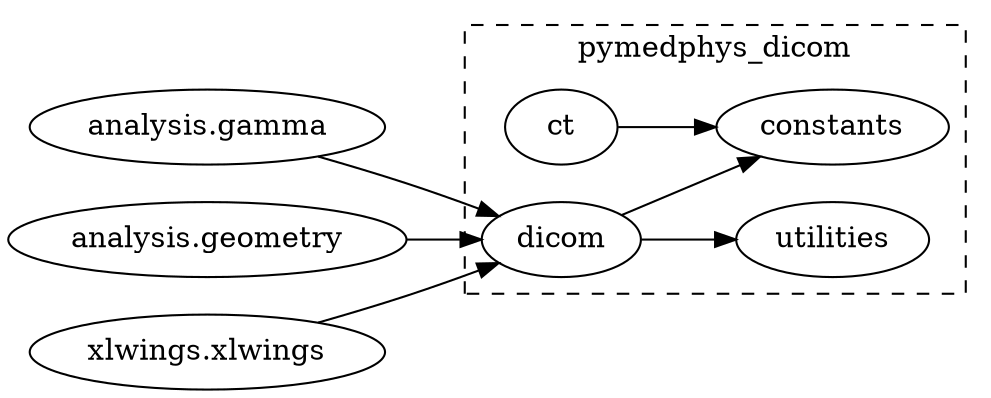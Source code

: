 strict digraph {
	graph [rankdir=LR];
	{
		graph [rank=same];
		"pymedphys_analysis.gamma"		 [URL="#pymedphys-analysis-gamma",
			label="analysis.gamma"];
		"pymedphys_analysis.geometry"		 [URL="#pymedphys-analysis-geometry",
			label="analysis.geometry"];
		"pymedphys_xlwings.xlwings"		 [URL="#pymedphys-xlwings-xlwings",
			label="xlwings.xlwings"];
	}
	subgraph cluster_0 {
		graph [URL="#pymedphys-dicom",
			label=pymedphys_dicom,
			style=dashed
		];
		{
			graph [rank=same];
			"pymedphys_dicom.constants"			 [URL="#pymedphys-dicom-constants",
				label=constants];
			"pymedphys_dicom.utilities"			 [URL="#pymedphys-dicom-utilities",
				label=utilities];
		}
		{
			graph [rank=same];
			"pymedphys_dicom.ct"			 [URL="#pymedphys-dicom-ct",
				label=ct];
			"pymedphys_dicom.dicom"			 [URL="#pymedphys-dicom-dicom",
				label=dicom];
		}
	}
	"pymedphys_dicom.ct" -> "pymedphys_dicom.constants";
	"pymedphys_dicom.dicom" -> "pymedphys_dicom.constants";
	"pymedphys_dicom.dicom" -> "pymedphys_dicom.utilities";
	"pymedphys_analysis.gamma" -> "pymedphys_dicom.dicom";
	"pymedphys_analysis.geometry" -> "pymedphys_dicom.dicom";
	"pymedphys_xlwings.xlwings" -> "pymedphys_dicom.dicom";
}
